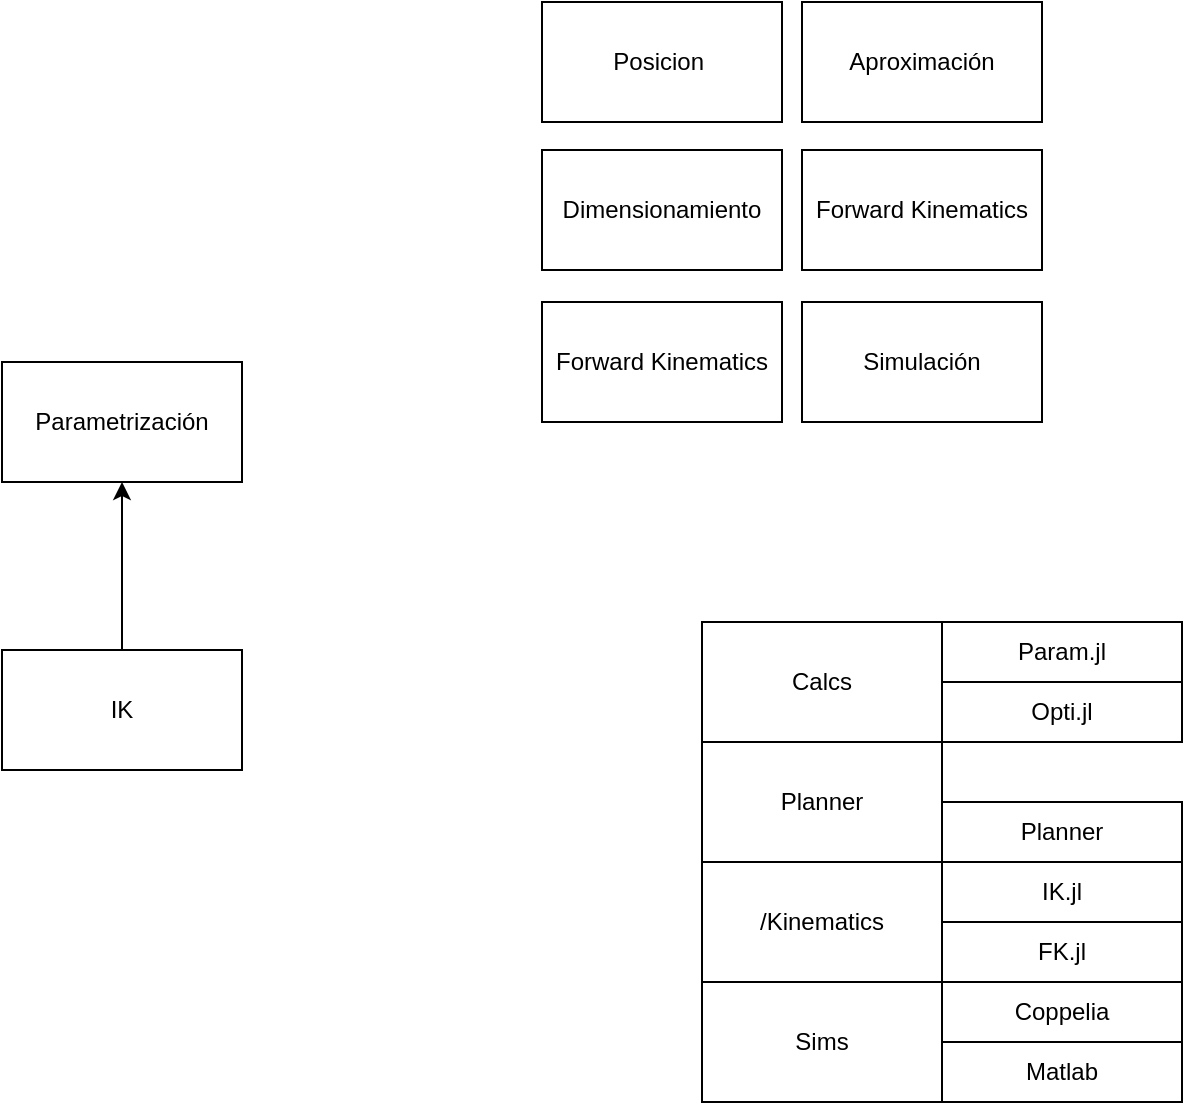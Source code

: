 <mxfile version="28.1.2">
  <diagram name="Page-1" id="tRCEync_X1YyqLPp1pPa">
    <mxGraphModel dx="405" dy="241" grid="1" gridSize="10" guides="1" tooltips="1" connect="1" arrows="1" fold="1" page="1" pageScale="1" pageWidth="1169" pageHeight="827" math="0" shadow="0">
      <root>
        <mxCell id="0" />
        <mxCell id="1" parent="0" />
        <mxCell id="U8Q4U4jwaMhnJ642qLYk-3" style="edgeStyle=orthogonalEdgeStyle;rounded=0;orthogonalLoop=1;jettySize=auto;html=1;entryX=0.5;entryY=1;entryDx=0;entryDy=0;" edge="1" parent="1" source="U8Q4U4jwaMhnJ642qLYk-1" target="U8Q4U4jwaMhnJ642qLYk-2">
          <mxGeometry relative="1" as="geometry" />
        </mxCell>
        <mxCell id="U8Q4U4jwaMhnJ642qLYk-1" value="IK" style="rounded=0;whiteSpace=wrap;html=1;" vertex="1" parent="1">
          <mxGeometry x="260" y="544" width="120" height="60" as="geometry" />
        </mxCell>
        <mxCell id="U8Q4U4jwaMhnJ642qLYk-2" value="Parametrización" style="rounded=0;whiteSpace=wrap;html=1;" vertex="1" parent="1">
          <mxGeometry x="260" y="400" width="120" height="60" as="geometry" />
        </mxCell>
        <mxCell id="U8Q4U4jwaMhnJ642qLYk-4" value="Posicion&amp;nbsp;" style="rounded=0;whiteSpace=wrap;html=1;" vertex="1" parent="1">
          <mxGeometry x="530" y="220" width="120" height="60" as="geometry" />
        </mxCell>
        <mxCell id="U8Q4U4jwaMhnJ642qLYk-5" value="Dimensionamiento" style="rounded=0;whiteSpace=wrap;html=1;" vertex="1" parent="1">
          <mxGeometry x="530" y="294" width="120" height="60" as="geometry" />
        </mxCell>
        <mxCell id="U8Q4U4jwaMhnJ642qLYk-6" value="Aproximación" style="rounded=0;whiteSpace=wrap;html=1;" vertex="1" parent="1">
          <mxGeometry x="660" y="220" width="120" height="60" as="geometry" />
        </mxCell>
        <mxCell id="U8Q4U4jwaMhnJ642qLYk-7" value="Forward Kinematics" style="rounded=0;whiteSpace=wrap;html=1;" vertex="1" parent="1">
          <mxGeometry x="660" y="294" width="120" height="60" as="geometry" />
        </mxCell>
        <mxCell id="U8Q4U4jwaMhnJ642qLYk-8" value="Forward Kinematics" style="rounded=0;whiteSpace=wrap;html=1;" vertex="1" parent="1">
          <mxGeometry x="530" y="370" width="120" height="60" as="geometry" />
        </mxCell>
        <mxCell id="U8Q4U4jwaMhnJ642qLYk-9" value="Simulación" style="rounded=0;whiteSpace=wrap;html=1;" vertex="1" parent="1">
          <mxGeometry x="660" y="370" width="120" height="60" as="geometry" />
        </mxCell>
        <mxCell id="U8Q4U4jwaMhnJ642qLYk-10" value="Planner" style="rounded=0;whiteSpace=wrap;html=1;" vertex="1" parent="1">
          <mxGeometry x="610" y="590" width="120" height="60" as="geometry" />
        </mxCell>
        <mxCell id="U8Q4U4jwaMhnJ642qLYk-11" value="/Kinematics" style="rounded=0;whiteSpace=wrap;html=1;" vertex="1" parent="1">
          <mxGeometry x="610" y="650" width="120" height="60" as="geometry" />
        </mxCell>
        <mxCell id="U8Q4U4jwaMhnJ642qLYk-12" value="Calcs" style="rounded=0;whiteSpace=wrap;html=1;" vertex="1" parent="1">
          <mxGeometry x="610" y="530" width="120" height="60" as="geometry" />
        </mxCell>
        <mxCell id="U8Q4U4jwaMhnJ642qLYk-13" value="Param.jl" style="rounded=0;whiteSpace=wrap;html=1;" vertex="1" parent="1">
          <mxGeometry x="730" y="530" width="120" height="30" as="geometry" />
        </mxCell>
        <mxCell id="U8Q4U4jwaMhnJ642qLYk-14" value="Planner" style="rounded=0;whiteSpace=wrap;html=1;" vertex="1" parent="1">
          <mxGeometry x="730" y="620" width="120" height="30" as="geometry" />
        </mxCell>
        <mxCell id="U8Q4U4jwaMhnJ642qLYk-15" value="IK.jl" style="rounded=0;whiteSpace=wrap;html=1;" vertex="1" parent="1">
          <mxGeometry x="730" y="650" width="120" height="30" as="geometry" />
        </mxCell>
        <mxCell id="U8Q4U4jwaMhnJ642qLYk-16" value="FK.jl" style="rounded=0;whiteSpace=wrap;html=1;" vertex="1" parent="1">
          <mxGeometry x="730" y="680" width="120" height="30" as="geometry" />
        </mxCell>
        <mxCell id="U8Q4U4jwaMhnJ642qLYk-18" value="Opti.jl" style="rounded=0;whiteSpace=wrap;html=1;" vertex="1" parent="1">
          <mxGeometry x="730" y="560" width="120" height="30" as="geometry" />
        </mxCell>
        <mxCell id="U8Q4U4jwaMhnJ642qLYk-19" value="Sims" style="rounded=0;whiteSpace=wrap;html=1;" vertex="1" parent="1">
          <mxGeometry x="610" y="710" width="120" height="60" as="geometry" />
        </mxCell>
        <mxCell id="U8Q4U4jwaMhnJ642qLYk-20" value="Coppelia" style="rounded=0;whiteSpace=wrap;html=1;" vertex="1" parent="1">
          <mxGeometry x="730" y="710" width="120" height="30" as="geometry" />
        </mxCell>
        <mxCell id="U8Q4U4jwaMhnJ642qLYk-21" value="Matlab" style="rounded=0;whiteSpace=wrap;html=1;" vertex="1" parent="1">
          <mxGeometry x="730" y="740" width="120" height="30" as="geometry" />
        </mxCell>
      </root>
    </mxGraphModel>
  </diagram>
</mxfile>
